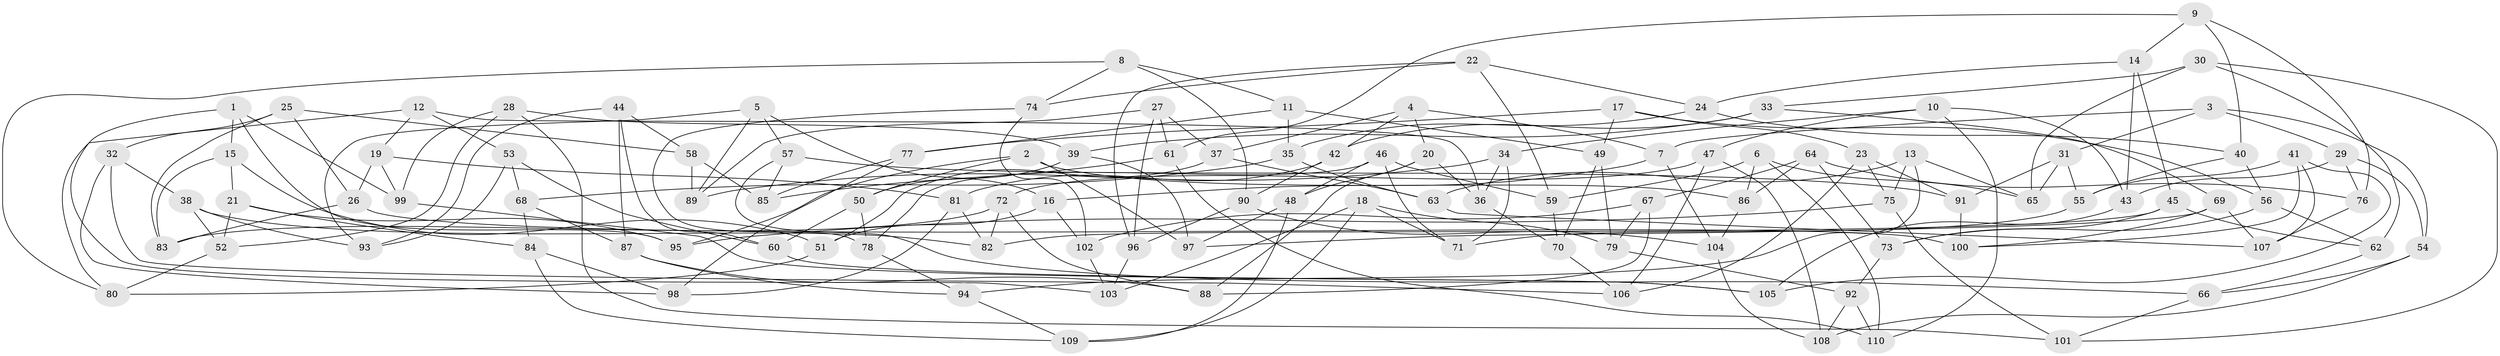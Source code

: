 // Generated by graph-tools (version 1.1) at 2025/16/03/09/25 04:16:40]
// undirected, 110 vertices, 220 edges
graph export_dot {
graph [start="1"]
  node [color=gray90,style=filled];
  1;
  2;
  3;
  4;
  5;
  6;
  7;
  8;
  9;
  10;
  11;
  12;
  13;
  14;
  15;
  16;
  17;
  18;
  19;
  20;
  21;
  22;
  23;
  24;
  25;
  26;
  27;
  28;
  29;
  30;
  31;
  32;
  33;
  34;
  35;
  36;
  37;
  38;
  39;
  40;
  41;
  42;
  43;
  44;
  45;
  46;
  47;
  48;
  49;
  50;
  51;
  52;
  53;
  54;
  55;
  56;
  57;
  58;
  59;
  60;
  61;
  62;
  63;
  64;
  65;
  66;
  67;
  68;
  69;
  70;
  71;
  72;
  73;
  74;
  75;
  76;
  77;
  78;
  79;
  80;
  81;
  82;
  83;
  84;
  85;
  86;
  87;
  88;
  89;
  90;
  91;
  92;
  93;
  94;
  95;
  96;
  97;
  98;
  99;
  100;
  101;
  102;
  103;
  104;
  105;
  106;
  107;
  108;
  109;
  110;
  1 -- 15;
  1 -- 103;
  1 -- 95;
  1 -- 99;
  2 -- 86;
  2 -- 95;
  2 -- 97;
  2 -- 50;
  3 -- 7;
  3 -- 31;
  3 -- 54;
  3 -- 29;
  4 -- 42;
  4 -- 7;
  4 -- 20;
  4 -- 37;
  5 -- 93;
  5 -- 16;
  5 -- 89;
  5 -- 57;
  6 -- 86;
  6 -- 65;
  6 -- 59;
  6 -- 110;
  7 -- 16;
  7 -- 104;
  8 -- 11;
  8 -- 80;
  8 -- 90;
  8 -- 74;
  9 -- 40;
  9 -- 76;
  9 -- 61;
  9 -- 14;
  10 -- 110;
  10 -- 47;
  10 -- 43;
  10 -- 34;
  11 -- 77;
  11 -- 49;
  11 -- 35;
  12 -- 53;
  12 -- 80;
  12 -- 36;
  12 -- 19;
  13 -- 63;
  13 -- 65;
  13 -- 94;
  13 -- 75;
  14 -- 45;
  14 -- 24;
  14 -- 43;
  15 -- 83;
  15 -- 51;
  15 -- 21;
  16 -- 51;
  16 -- 102;
  17 -- 23;
  17 -- 77;
  17 -- 49;
  17 -- 56;
  18 -- 103;
  18 -- 79;
  18 -- 109;
  18 -- 71;
  19 -- 81;
  19 -- 26;
  19 -- 99;
  20 -- 48;
  20 -- 88;
  20 -- 36;
  21 -- 84;
  21 -- 95;
  21 -- 52;
  22 -- 96;
  22 -- 74;
  22 -- 59;
  22 -- 24;
  23 -- 91;
  23 -- 106;
  23 -- 75;
  24 -- 40;
  24 -- 35;
  25 -- 26;
  25 -- 32;
  25 -- 83;
  25 -- 58;
  26 -- 83;
  26 -- 100;
  27 -- 61;
  27 -- 96;
  27 -- 89;
  27 -- 37;
  28 -- 101;
  28 -- 52;
  28 -- 39;
  28 -- 99;
  29 -- 76;
  29 -- 43;
  29 -- 54;
  30 -- 101;
  30 -- 62;
  30 -- 33;
  30 -- 65;
  31 -- 55;
  31 -- 91;
  31 -- 65;
  32 -- 38;
  32 -- 98;
  32 -- 106;
  33 -- 39;
  33 -- 42;
  33 -- 69;
  34 -- 36;
  34 -- 89;
  34 -- 71;
  35 -- 63;
  35 -- 68;
  36 -- 70;
  37 -- 51;
  37 -- 63;
  38 -- 52;
  38 -- 82;
  38 -- 93;
  39 -- 97;
  39 -- 50;
  40 -- 55;
  40 -- 56;
  41 -- 107;
  41 -- 105;
  41 -- 55;
  41 -- 100;
  42 -- 90;
  42 -- 81;
  43 -- 105;
  44 -- 58;
  44 -- 93;
  44 -- 87;
  44 -- 60;
  45 -- 62;
  45 -- 82;
  45 -- 73;
  46 -- 71;
  46 -- 59;
  46 -- 78;
  46 -- 48;
  47 -- 108;
  47 -- 72;
  47 -- 106;
  48 -- 109;
  48 -- 97;
  49 -- 70;
  49 -- 79;
  50 -- 60;
  50 -- 78;
  51 -- 80;
  52 -- 80;
  53 -- 60;
  53 -- 68;
  53 -- 93;
  54 -- 108;
  54 -- 66;
  55 -- 71;
  56 -- 62;
  56 -- 73;
  57 -- 91;
  57 -- 85;
  57 -- 66;
  58 -- 85;
  58 -- 89;
  59 -- 70;
  60 -- 105;
  61 -- 110;
  61 -- 85;
  62 -- 66;
  63 -- 107;
  64 -- 73;
  64 -- 76;
  64 -- 67;
  64 -- 86;
  66 -- 101;
  67 -- 79;
  67 -- 102;
  67 -- 88;
  68 -- 87;
  68 -- 84;
  69 -- 100;
  69 -- 97;
  69 -- 107;
  70 -- 106;
  72 -- 82;
  72 -- 83;
  72 -- 88;
  73 -- 92;
  74 -- 78;
  74 -- 102;
  75 -- 95;
  75 -- 101;
  76 -- 107;
  77 -- 98;
  77 -- 85;
  78 -- 94;
  79 -- 92;
  81 -- 82;
  81 -- 98;
  84 -- 109;
  84 -- 98;
  86 -- 104;
  87 -- 94;
  87 -- 88;
  90 -- 104;
  90 -- 96;
  91 -- 100;
  92 -- 110;
  92 -- 108;
  94 -- 109;
  96 -- 103;
  99 -- 105;
  102 -- 103;
  104 -- 108;
}
